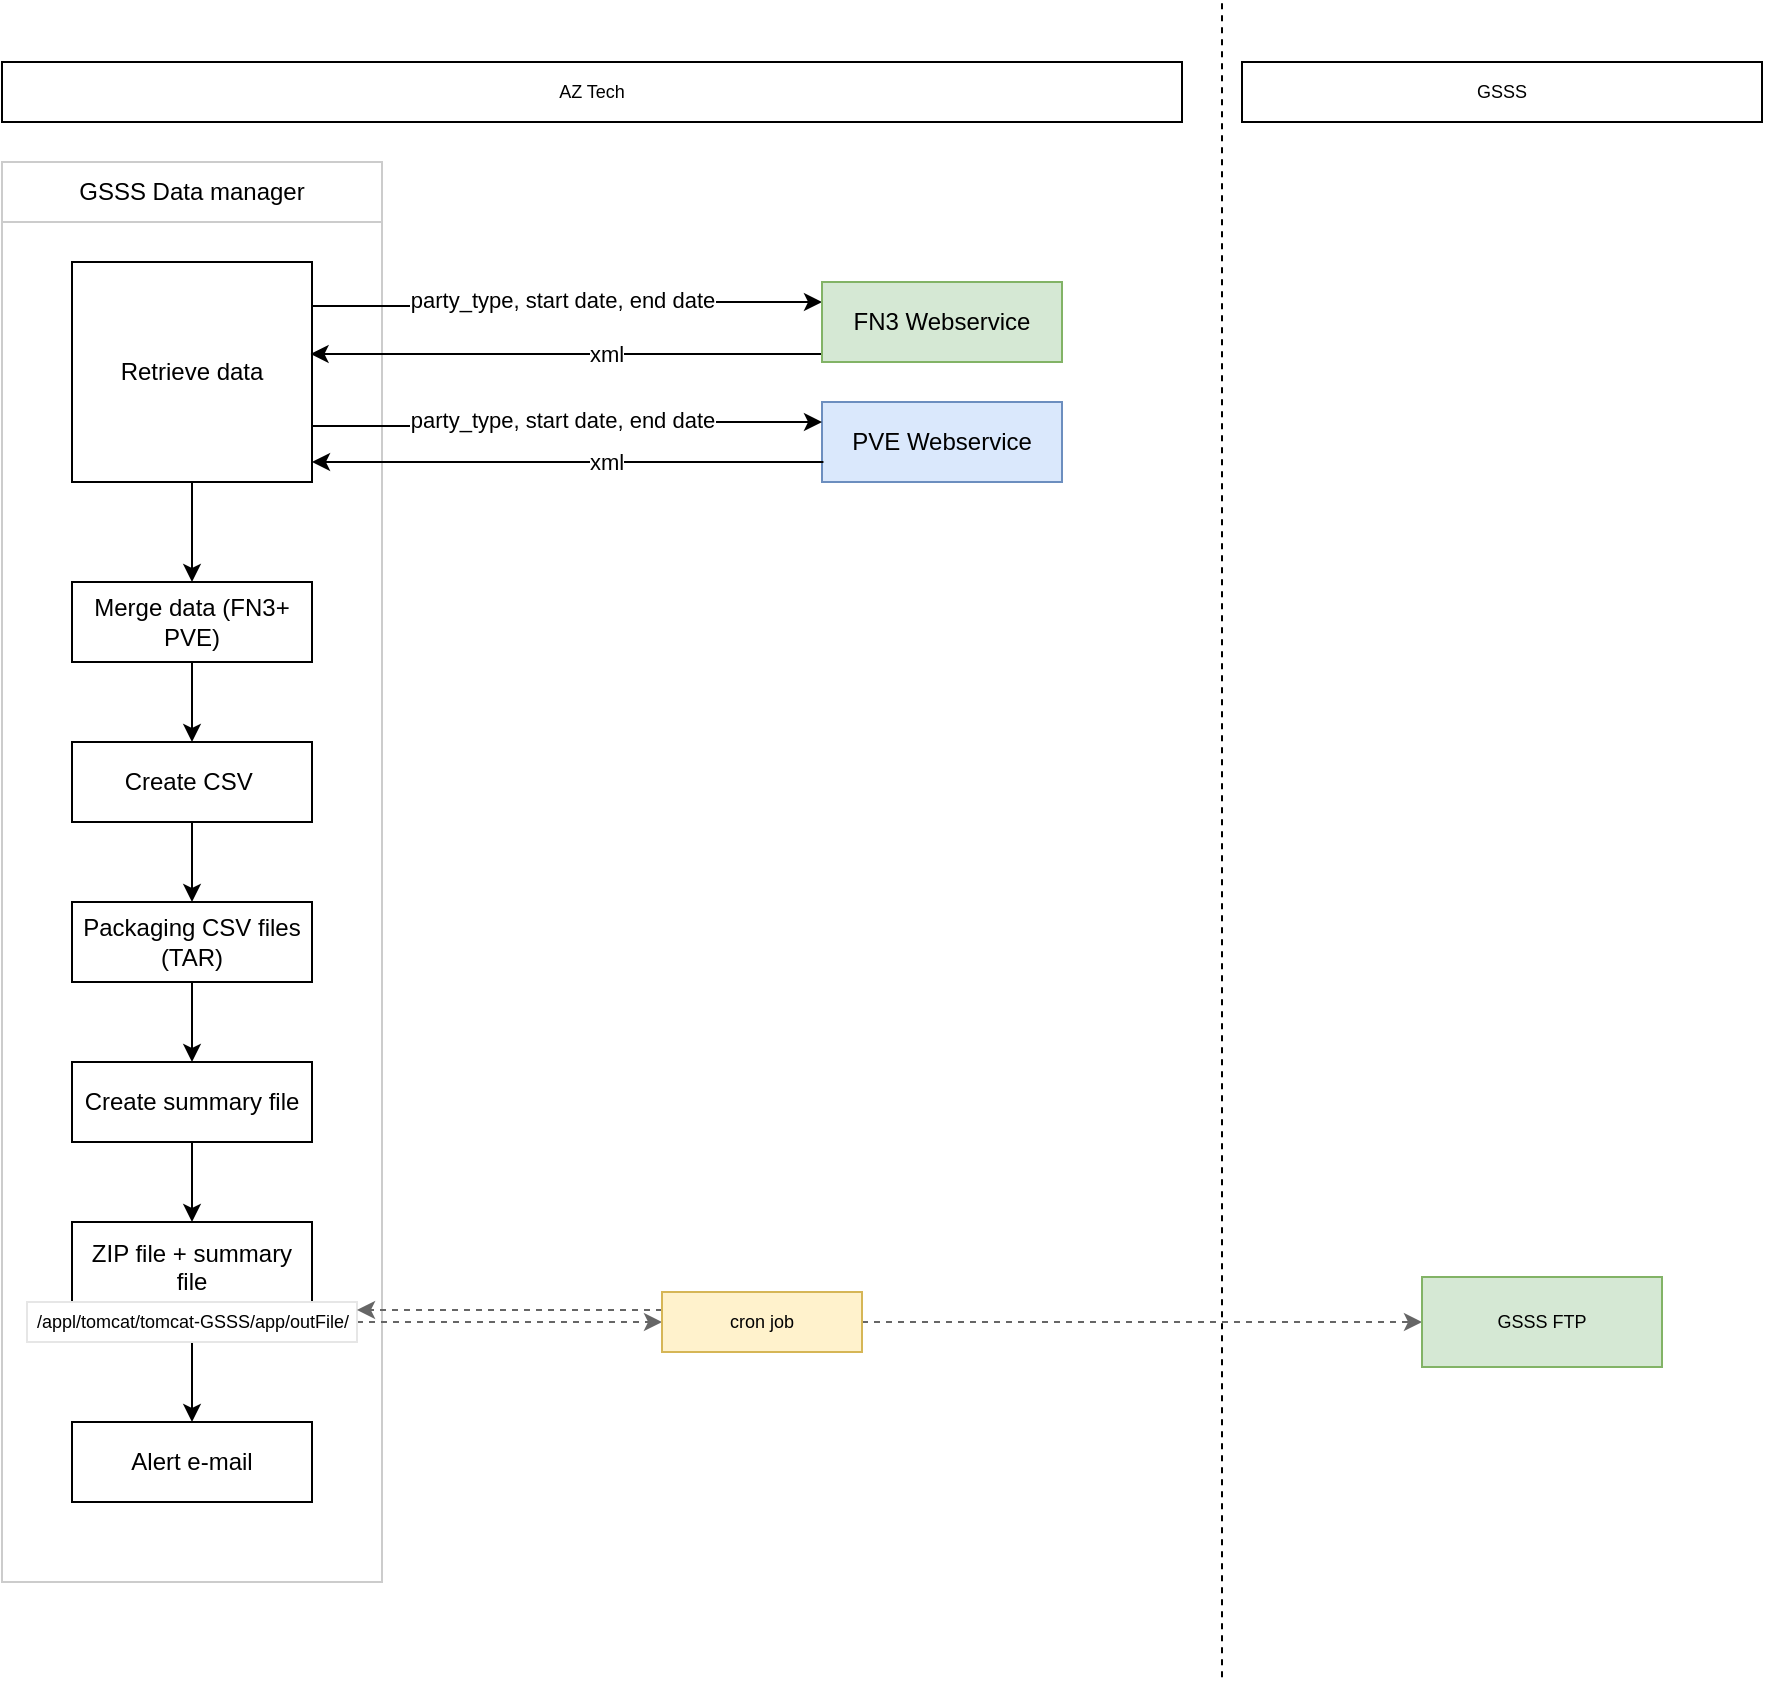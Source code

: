 <mxfile version="13.4.8" type="github">
  <diagram id="M3a05BpOKp6wVochIiBv" name="Page-1">
    <mxGraphModel dx="773" dy="388" grid="1" gridSize="10" guides="1" tooltips="1" connect="1" arrows="1" fold="1" page="1" pageScale="1" pageWidth="850" pageHeight="1100" math="0" shadow="0">
      <root>
        <mxCell id="0" />
        <mxCell id="1" parent="0" />
        <mxCell id="noanhydr59FI3f60KECd-28" value="GSSS Data manager" style="rounded=0;whiteSpace=wrap;html=1;strokeColor=#CCCCCC;" vertex="1" parent="1">
          <mxGeometry x="110" y="960" width="190" height="30" as="geometry" />
        </mxCell>
        <mxCell id="noanhydr59FI3f60KECd-29" value="" style="rounded=0;whiteSpace=wrap;html=1;strokeColor=#CCCCCC;" vertex="1" parent="1">
          <mxGeometry x="110" y="990" width="190" height="680" as="geometry" />
        </mxCell>
        <mxCell id="noanhydr59FI3f60KECd-31" style="edgeStyle=orthogonalEdgeStyle;rounded=0;orthogonalLoop=1;jettySize=auto;html=1;endArrow=classic;endFill=1;entryX=0;entryY=0.25;entryDx=0;entryDy=0;" edge="1" parent="1" target="noanhydr59FI3f60KECd-20">
          <mxGeometry relative="1" as="geometry">
            <mxPoint x="265" y="1032" as="sourcePoint" />
            <mxPoint x="440" y="980" as="targetPoint" />
            <Array as="points">
              <mxPoint x="360" y="1032" />
              <mxPoint x="360" y="1030" />
            </Array>
          </mxGeometry>
        </mxCell>
        <mxCell id="noanhydr59FI3f60KECd-35" value="party_type, start date, end date" style="edgeLabel;html=1;align=center;verticalAlign=middle;resizable=0;points=[];" vertex="1" connectable="0" parent="noanhydr59FI3f60KECd-31">
          <mxGeometry x="-0.272" y="3" relative="1" as="geometry">
            <mxPoint x="31" as="offset" />
          </mxGeometry>
        </mxCell>
        <mxCell id="noanhydr59FI3f60KECd-42" style="edgeStyle=orthogonalEdgeStyle;rounded=0;orthogonalLoop=1;jettySize=auto;html=1;entryX=0.5;entryY=0;entryDx=0;entryDy=0;endArrow=classic;endFill=1;" edge="1" parent="1" source="noanhydr59FI3f60KECd-30" target="noanhydr59FI3f60KECd-41">
          <mxGeometry relative="1" as="geometry" />
        </mxCell>
        <mxCell id="noanhydr59FI3f60KECd-30" value="Retrieve data" style="rounded=0;whiteSpace=wrap;html=1;" vertex="1" parent="1">
          <mxGeometry x="145" y="1010" width="120" height="110" as="geometry" />
        </mxCell>
        <mxCell id="noanhydr59FI3f60KECd-33" style="edgeStyle=orthogonalEdgeStyle;rounded=0;orthogonalLoop=1;jettySize=auto;html=1;endArrow=classic;endFill=1;entryX=0.994;entryY=0.418;entryDx=0;entryDy=0;entryPerimeter=0;" edge="1" parent="1" source="noanhydr59FI3f60KECd-20" target="noanhydr59FI3f60KECd-30">
          <mxGeometry relative="1" as="geometry">
            <mxPoint x="290" y="1055" as="targetPoint" />
            <Array as="points">
              <mxPoint x="430" y="1056" />
              <mxPoint x="430" y="1056" />
            </Array>
          </mxGeometry>
        </mxCell>
        <mxCell id="noanhydr59FI3f60KECd-36" value="xml" style="edgeLabel;html=1;align=center;verticalAlign=middle;resizable=0;points=[];" vertex="1" connectable="0" parent="noanhydr59FI3f60KECd-33">
          <mxGeometry x="-0.15" relative="1" as="geometry">
            <mxPoint as="offset" />
          </mxGeometry>
        </mxCell>
        <mxCell id="noanhydr59FI3f60KECd-20" value="FN3 Webservice" style="rounded=0;whiteSpace=wrap;html=1;fillColor=#d5e8d4;strokeColor=#82b366;" vertex="1" parent="1">
          <mxGeometry x="520" y="1020" width="120" height="40" as="geometry" />
        </mxCell>
        <mxCell id="noanhydr59FI3f60KECd-21" value="PVE Webservice" style="rounded=0;whiteSpace=wrap;html=1;fillColor=#dae8fc;strokeColor=#6c8ebf;" vertex="1" parent="1">
          <mxGeometry x="520" y="1080" width="120" height="40" as="geometry" />
        </mxCell>
        <mxCell id="noanhydr59FI3f60KECd-37" style="edgeStyle=orthogonalEdgeStyle;rounded=0;orthogonalLoop=1;jettySize=auto;html=1;endArrow=classic;endFill=1;entryX=0;entryY=0.25;entryDx=0;entryDy=0;" edge="1" parent="1">
          <mxGeometry relative="1" as="geometry">
            <mxPoint x="265" y="1092" as="sourcePoint" />
            <mxPoint x="520" y="1090" as="targetPoint" />
            <Array as="points">
              <mxPoint x="360" y="1092" />
              <mxPoint x="360" y="1090" />
            </Array>
          </mxGeometry>
        </mxCell>
        <mxCell id="noanhydr59FI3f60KECd-38" value="party_type, start date, end date" style="edgeLabel;html=1;align=center;verticalAlign=middle;resizable=0;points=[];" vertex="1" connectable="0" parent="noanhydr59FI3f60KECd-37">
          <mxGeometry x="-0.272" y="3" relative="1" as="geometry">
            <mxPoint x="31" as="offset" />
          </mxGeometry>
        </mxCell>
        <mxCell id="noanhydr59FI3f60KECd-39" style="edgeStyle=orthogonalEdgeStyle;rounded=0;orthogonalLoop=1;jettySize=auto;html=1;endArrow=classic;endFill=1;entryX=0.994;entryY=0.418;entryDx=0;entryDy=0;entryPerimeter=0;" edge="1" parent="1">
          <mxGeometry relative="1" as="geometry">
            <mxPoint x="520.72" y="1110.02" as="sourcePoint" />
            <mxPoint x="265" y="1110" as="targetPoint" />
            <Array as="points">
              <mxPoint x="430.72" y="1110.02" />
              <mxPoint x="430.72" y="1110.02" />
            </Array>
          </mxGeometry>
        </mxCell>
        <mxCell id="noanhydr59FI3f60KECd-40" value="xml" style="edgeLabel;html=1;align=center;verticalAlign=middle;resizable=0;points=[];" vertex="1" connectable="0" parent="noanhydr59FI3f60KECd-39">
          <mxGeometry x="-0.15" relative="1" as="geometry">
            <mxPoint as="offset" />
          </mxGeometry>
        </mxCell>
        <mxCell id="noanhydr59FI3f60KECd-47" style="edgeStyle=orthogonalEdgeStyle;rounded=0;orthogonalLoop=1;jettySize=auto;html=1;endArrow=classic;endFill=1;" edge="1" parent="1" source="noanhydr59FI3f60KECd-41" target="noanhydr59FI3f60KECd-43">
          <mxGeometry relative="1" as="geometry" />
        </mxCell>
        <mxCell id="noanhydr59FI3f60KECd-41" value="Merge data (FN3+ PVE)" style="rounded=0;whiteSpace=wrap;html=1;" vertex="1" parent="1">
          <mxGeometry x="145" y="1170" width="120" height="40" as="geometry" />
        </mxCell>
        <mxCell id="noanhydr59FI3f60KECd-48" style="edgeStyle=orthogonalEdgeStyle;rounded=0;orthogonalLoop=1;jettySize=auto;html=1;entryX=0.5;entryY=0;entryDx=0;entryDy=0;endArrow=classic;endFill=1;" edge="1" parent="1" source="noanhydr59FI3f60KECd-43" target="noanhydr59FI3f60KECd-44">
          <mxGeometry relative="1" as="geometry" />
        </mxCell>
        <mxCell id="noanhydr59FI3f60KECd-43" value="Create CSV&amp;nbsp;" style="rounded=0;whiteSpace=wrap;html=1;" vertex="1" parent="1">
          <mxGeometry x="145" y="1250" width="120" height="40" as="geometry" />
        </mxCell>
        <mxCell id="noanhydr59FI3f60KECd-49" style="edgeStyle=orthogonalEdgeStyle;rounded=0;orthogonalLoop=1;jettySize=auto;html=1;entryX=0.5;entryY=0;entryDx=0;entryDy=0;endArrow=classic;endFill=1;" edge="1" parent="1" source="noanhydr59FI3f60KECd-44" target="noanhydr59FI3f60KECd-45">
          <mxGeometry relative="1" as="geometry" />
        </mxCell>
        <mxCell id="noanhydr59FI3f60KECd-44" value="Packaging CSV files (TAR)" style="rounded=0;whiteSpace=wrap;html=1;" vertex="1" parent="1">
          <mxGeometry x="145" y="1330" width="120" height="40" as="geometry" />
        </mxCell>
        <mxCell id="noanhydr59FI3f60KECd-50" style="edgeStyle=orthogonalEdgeStyle;rounded=0;orthogonalLoop=1;jettySize=auto;html=1;entryX=0.5;entryY=0;entryDx=0;entryDy=0;endArrow=classic;endFill=1;" edge="1" parent="1" source="noanhydr59FI3f60KECd-45" target="noanhydr59FI3f60KECd-46">
          <mxGeometry relative="1" as="geometry" />
        </mxCell>
        <mxCell id="noanhydr59FI3f60KECd-45" value="Create summary file" style="rounded=0;whiteSpace=wrap;html=1;" vertex="1" parent="1">
          <mxGeometry x="145" y="1410" width="120" height="40" as="geometry" />
        </mxCell>
        <mxCell id="noanhydr59FI3f60KECd-55" style="edgeStyle=orthogonalEdgeStyle;rounded=0;orthogonalLoop=1;jettySize=auto;html=1;entryX=0.5;entryY=0;entryDx=0;entryDy=0;endArrow=classic;endFill=1;" edge="1" parent="1" source="noanhydr59FI3f60KECd-46" target="noanhydr59FI3f60KECd-54">
          <mxGeometry relative="1" as="geometry" />
        </mxCell>
        <mxCell id="noanhydr59FI3f60KECd-46" value="ZIP file + summary file&lt;br&gt;&amp;nbsp;" style="rounded=0;whiteSpace=wrap;html=1;align=center;" vertex="1" parent="1">
          <mxGeometry x="145" y="1490" width="120" height="60" as="geometry" />
        </mxCell>
        <mxCell id="noanhydr59FI3f60KECd-54" value="Alert e-mail" style="rounded=0;whiteSpace=wrap;html=1;align=center;" vertex="1" parent="1">
          <mxGeometry x="145" y="1590" width="120" height="40" as="geometry" />
        </mxCell>
        <mxCell id="noanhydr59FI3f60KECd-61" style="edgeStyle=orthogonalEdgeStyle;rounded=0;orthogonalLoop=1;jettySize=auto;html=1;dashed=1;endArrow=classic;endFill=1;strokeColor=#666666;fontSize=9;" edge="1" parent="1" source="noanhydr59FI3f60KECd-56">
          <mxGeometry relative="1" as="geometry">
            <mxPoint x="440" y="1540" as="targetPoint" />
          </mxGeometry>
        </mxCell>
        <mxCell id="noanhydr59FI3f60KECd-56" value="/appl/tomcat/tomcat-GSSS/app/outFile/" style="rounded=0;whiteSpace=wrap;html=1;align=center;strokeColor=#E6E6E6;fontSize=9;" vertex="1" parent="1">
          <mxGeometry x="122.5" y="1530" width="165" height="20" as="geometry" />
        </mxCell>
        <mxCell id="noanhydr59FI3f60KECd-60" style="edgeStyle=orthogonalEdgeStyle;rounded=0;orthogonalLoop=1;jettySize=auto;html=1;endArrow=classic;endFill=1;fontSize=9;dashed=1;strokeColor=#666666;" edge="1" parent="1">
          <mxGeometry relative="1" as="geometry">
            <mxPoint x="440" y="1534" as="sourcePoint" />
            <mxPoint x="287.5" y="1534" as="targetPoint" />
          </mxGeometry>
        </mxCell>
        <mxCell id="noanhydr59FI3f60KECd-63" style="edgeStyle=orthogonalEdgeStyle;rounded=0;orthogonalLoop=1;jettySize=auto;html=1;entryX=0;entryY=0.5;entryDx=0;entryDy=0;dashed=1;endArrow=classic;endFill=1;strokeColor=#666666;fontSize=9;" edge="1" parent="1" source="noanhydr59FI3f60KECd-59" target="noanhydr59FI3f60KECd-62">
          <mxGeometry relative="1" as="geometry" />
        </mxCell>
        <mxCell id="noanhydr59FI3f60KECd-59" value="cron job" style="rounded=0;whiteSpace=wrap;html=1;strokeColor=#d6b656;fillColor=#fff2cc;fontSize=9;align=center;" vertex="1" parent="1">
          <mxGeometry x="440" y="1525" width="100" height="30" as="geometry" />
        </mxCell>
        <mxCell id="noanhydr59FI3f60KECd-62" value="GSSS FTP" style="rounded=0;whiteSpace=wrap;html=1;strokeColor=#82b366;fillColor=#d5e8d4;fontSize=9;align=center;" vertex="1" parent="1">
          <mxGeometry x="820" y="1517.5" width="120" height="45" as="geometry" />
        </mxCell>
        <mxCell id="noanhydr59FI3f60KECd-65" value="" style="endArrow=none;dashed=1;html=1;fontSize=9;" edge="1" parent="1">
          <mxGeometry width="50" height="50" relative="1" as="geometry">
            <mxPoint x="720" y="1717.619" as="sourcePoint" />
            <mxPoint x="720" y="880" as="targetPoint" />
          </mxGeometry>
        </mxCell>
        <mxCell id="noanhydr59FI3f60KECd-66" value="" style="shape=image;html=1;verticalAlign=top;verticalLabelPosition=bottom;labelBackgroundColor=#ffffff;imageAspect=0;aspect=fixed;image=https://cdn4.iconfinder.com/data/icons/small-n-flat/24/file-zip-alt2-128.png;strokeColor=#E6E6E6;fillColor=#000000;fontSize=9;align=center;" vertex="1" parent="1">
          <mxGeometry x="750" y="1500" width="30" height="30" as="geometry" />
        </mxCell>
        <mxCell id="noanhydr59FI3f60KECd-67" value="" style="shape=image;html=1;verticalAlign=top;verticalLabelPosition=bottom;labelBackgroundColor=#ffffff;imageAspect=0;aspect=fixed;image=https://cdn4.iconfinder.com/data/icons/small-n-flat/24/file-zip-alt2-128.png;strokeColor=#E6E6E6;fillColor=#000000;fontSize=9;align=center;" vertex="1" parent="1">
          <mxGeometry x="350" y="1495" width="30" height="30" as="geometry" />
        </mxCell>
        <mxCell id="noanhydr59FI3f60KECd-70" value="AZ Tech" style="rounded=0;whiteSpace=wrap;html=1;fontSize=9;align=center;" vertex="1" parent="1">
          <mxGeometry x="110" y="910" width="590" height="30" as="geometry" />
        </mxCell>
        <mxCell id="noanhydr59FI3f60KECd-71" value="GSSS" style="rounded=0;whiteSpace=wrap;html=1;fontSize=9;align=center;" vertex="1" parent="1">
          <mxGeometry x="730" y="910" width="260" height="30" as="geometry" />
        </mxCell>
      </root>
    </mxGraphModel>
  </diagram>
</mxfile>

